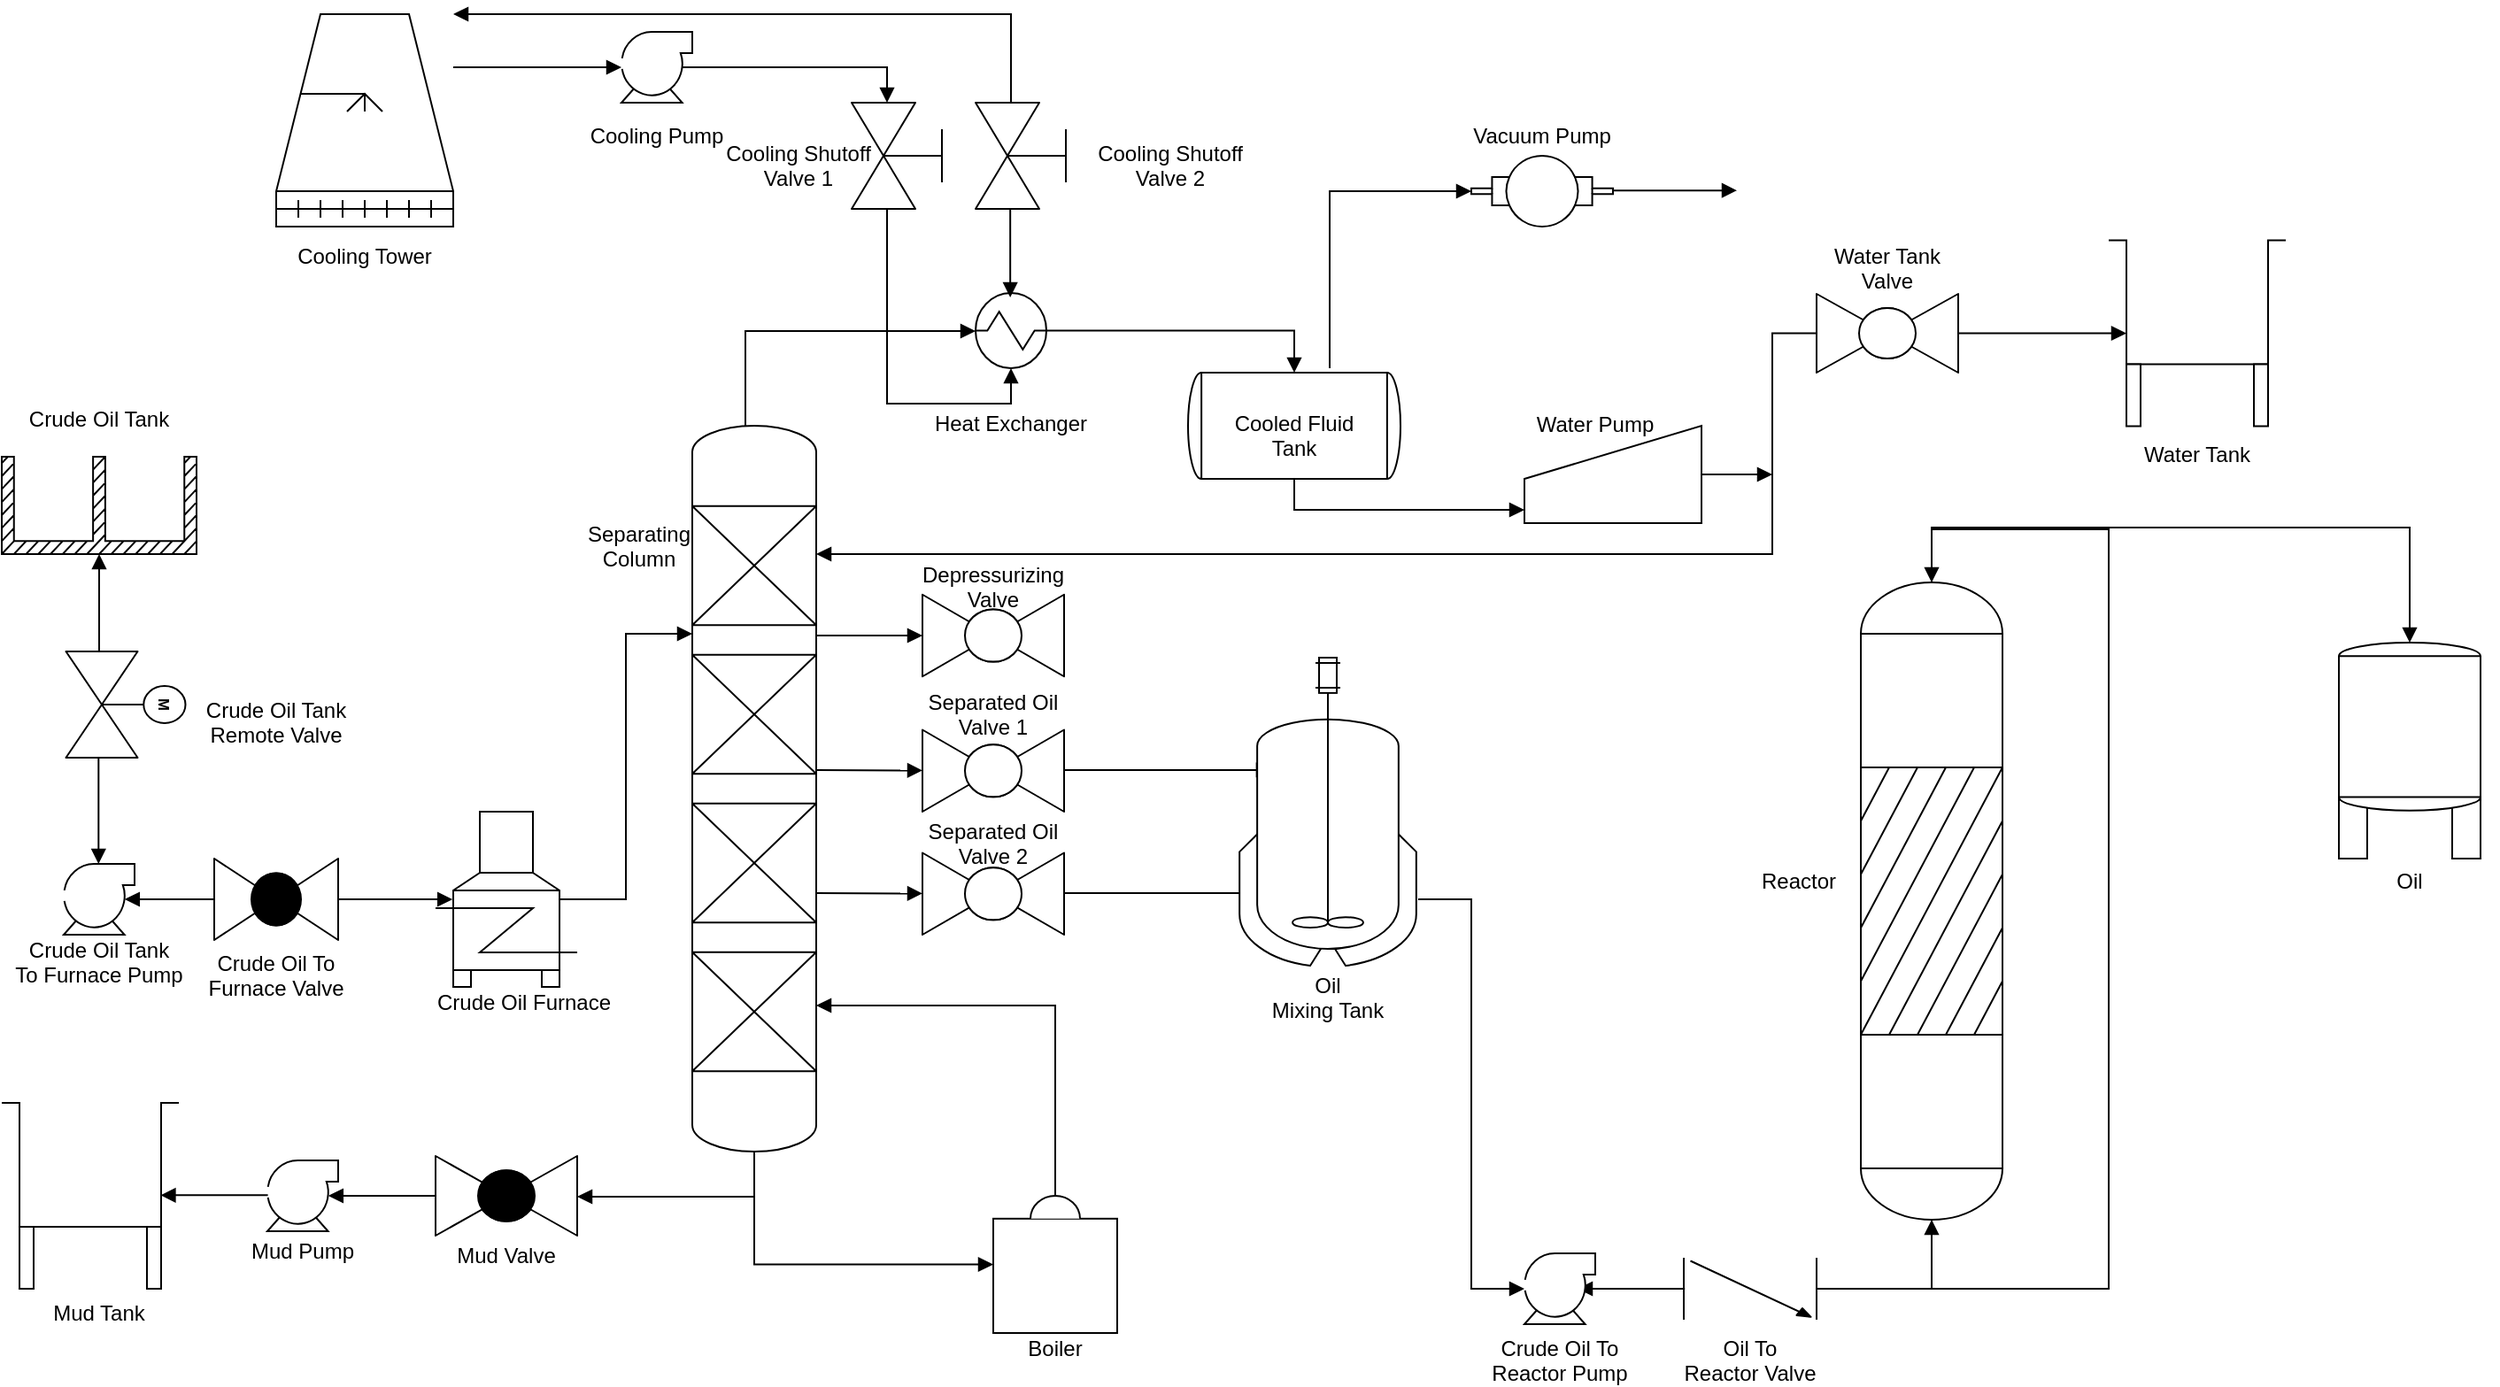 <mxfile version="24.7.14">
  <diagram name="Page-1" id="c086bf0a-3035-ec22-f8d5-a80352446696">
    <mxGraphModel dx="1111" dy="572" grid="1" gridSize="10" guides="1" tooltips="1" connect="1" arrows="1" fold="1" page="1" pageScale="1" pageWidth="1169" pageHeight="826" background="none" math="0" shadow="0">
      <root>
        <mxCell id="0" />
        <mxCell id="1" parent="0" />
        <mxCell id="40" value="" style="endArrow=block;entryX=0.86;entryY=0.5;entryPerimeter=0;rounded=0;endFill=1" parent="1" edge="1">
          <mxGeometry relative="1" as="geometry">
            <mxPoint x="970.6" y="750.0" as="sourcePoint" />
            <mxPoint x="910.0" y="750.0" as="targetPoint" />
          </mxGeometry>
        </mxCell>
        <mxCell id="2" value="" style="verticalAlign=top;strokeWidth=1;shape=mxgraph.pid.misc.cooling_tower_(wet-dry,_natural_draught);" parent="1" vertex="1">
          <mxGeometry x="175" y="30" width="100" height="120" as="geometry" />
        </mxCell>
        <mxCell id="3" value="" style="shape=mxgraph.pid.compressors.centrifugal_compressor;fillColor=#ffffff;strokeColor=#000000" parent="1" vertex="1">
          <mxGeometry x="370" y="40" width="40" height="40" as="geometry" />
        </mxCell>
        <mxCell id="4" value="" style="fillColor=#ffffff;strokeWidth=1;shape=mxgraph.pid2valves.valve;valveType=gate;actuator=man;rotation=90" parent="1" vertex="1">
          <mxGeometry x="500" y="80" width="60" height="60" as="geometry" />
        </mxCell>
        <mxCell id="5" value="" style="fillColor=#ffffff;strokeWidth=1;shape=mxgraph.pid2valves.valve;valveType=gate;actuator=man;rotation=90" parent="1" vertex="1">
          <mxGeometry x="570" y="80" width="60" height="60" as="geometry" />
        </mxCell>
        <mxCell id="6" value="" style="shape=mxgraph.pid.heat_exchangers.shell_and_tube_heat_exchanger_1;fillColor=#ffffff;strokeColor=#000000" parent="1" vertex="1">
          <mxGeometry x="570.0" y="187.5" width="40.0" height="42.5" as="geometry" />
        </mxCell>
        <mxCell id="7" value="" style="shape=mxgraph.pid.vessels.drum_or_condenser;fillColor=#ffffff;strokeColor=#000000" parent="1" vertex="1">
          <mxGeometry x="690" y="232.5" width="120" height="60" as="geometry" />
        </mxCell>
        <mxCell id="8" value="" style="shape=mxgraph.pid.pumps.vacuum_pump;fillColor=#ffffff;strokeColor=#000000" parent="1" vertex="1">
          <mxGeometry x="850" y="110.0" width="80" height="40.0" as="geometry" />
        </mxCell>
        <mxCell id="9" value="" style="shape=mxgraph.pid.pumps.gas_compressor;fillColor=#ffffff;strokeColor=#000000" parent="1" vertex="1">
          <mxGeometry x="880.0" y="262.5" width="100" height="55" as="geometry" />
        </mxCell>
        <mxCell id="10" value="" style="fillColor=#ffffff;strokeWidth=1;shape=mxgraph.pid2valves.valve;valveType=ball" parent="1" vertex="1">
          <mxGeometry x="1045" y="188.0" width="80" height="44.5" as="geometry" />
        </mxCell>
        <mxCell id="12" value="" style="shape=mxgraph.pid.vessels.vessel_(dished_ends,_legs);fillColor=#ffffff;strokeColor=#000000" parent="1" vertex="1">
          <mxGeometry x="1340" y="385.0" width="80" height="122" as="geometry" />
        </mxCell>
        <mxCell id="13" value="" style="fillColor=#ffffff;shape=mxgraph.pid2misc.column;columnType=fixed" parent="1" vertex="1">
          <mxGeometry x="410.0" y="262.5" width="70.0" height="410" as="geometry" />
        </mxCell>
        <mxCell id="16" value="" style="fillColor=#ffffff;strokeWidth=1;shape=mxgraph.pid2valves.valve;valveType=ball" parent="1" vertex="1">
          <mxGeometry x="540.0" y="503.75" width="80" height="46.25" as="geometry" />
        </mxCell>
        <mxCell id="18" value="" style="shape=mxgraph.pid.compressors.centrifugal_compressor;fillColor=#ffffff;strokeColor=#000000" parent="1" vertex="1">
          <mxGeometry x="170.0" y="677.5" width="40" height="40" as="geometry" />
        </mxCell>
        <mxCell id="19" value="" style="fillColor=#ffffff;strokeWidth=1;shape=mxgraph.pid2valves.valve;valveType=check;" parent="1" vertex="1">
          <mxGeometry x="970.0" y="732.5" width="75.0" height="35.0" as="geometry" />
        </mxCell>
        <mxCell id="20" value="" style="shape=mxgraph.pid.vessels.furnace;fillColor=#ffffff;strokeColor=#000000" parent="1" vertex="1">
          <mxGeometry x="265.0" y="480.5" width="80" height="99" as="geometry" />
        </mxCell>
        <mxCell id="21" value="" style="shape=mxgraph.pid.vessels.reactor;fillColor=#ffffff;strokeColor=#000000" parent="1" vertex="1">
          <mxGeometry x="1070" y="351.0" width="80" height="360.0" as="geometry" />
        </mxCell>
        <mxCell id="22" value="" style="shape=mxgraph.pid.vessels.container,_tank,_cistern_(legs);fillColor=#ffffff;strokeColor=#000000" parent="1" vertex="1">
          <mxGeometry x="1210" y="157.75" width="100" height="105" as="geometry" />
        </mxCell>
        <mxCell id="23" value="" style="shape=mxgraph.pid.vessels.double_concrete_tank;fillColor=#ffffff;strokeColor=#000000" parent="1" vertex="1">
          <mxGeometry x="20" y="280" width="110" height="55" as="geometry" />
        </mxCell>
        <mxCell id="24" value="" style="shape=mxgraph.pid.vessels.container,_tank,_cistern_(legs);fillColor=#ffffff;strokeColor=#000000" parent="1" vertex="1">
          <mxGeometry x="20.0" y="645.0" width="100" height="105" as="geometry" />
        </mxCell>
        <mxCell id="25" value="" style="shape=mxgraph.pid.compressors.centrifugal_compressor;fillColor=#ffffff;strokeColor=#000000" parent="1" vertex="1">
          <mxGeometry x="55.0" y="510.0" width="40" height="40" as="geometry" />
        </mxCell>
        <mxCell id="26" value="" style="verticalAlign=top;strokeWidth=1;shape=mxgraph.pid.misc.boiler_(dome);" parent="1" vertex="1">
          <mxGeometry x="580.0" y="697.5" width="70" height="77.5" as="geometry" />
        </mxCell>
        <mxCell id="27" value="" style="fillColor=#ffffff;strokeWidth=1;shape=mxgraph.pid2valves.valve;valveType=globe" parent="1" vertex="1">
          <mxGeometry x="140.0" y="507.0" width="70" height="46" as="geometry" />
        </mxCell>
        <mxCell id="28" value="" style="fillColor=#ffffff;strokeWidth=1;shape=mxgraph.pid2valves.valve;valveType=globe" parent="1" vertex="1">
          <mxGeometry x="265.0" y="675.0" width="80" height="45" as="geometry" />
        </mxCell>
        <mxCell id="29" value="" style="fillColor=#ffffff;strokeWidth=1;shape=mxgraph.pid2valves.valve;valveType=gate;actuator=motor;rotation=90" parent="1" vertex="1">
          <mxGeometry x="60" y="386.25" width="60" height="67.5" as="geometry" />
        </mxCell>
        <mxCell id="30" value="" style="endArrow=block;rounded=0;endFill=1" parent="1" target="23" edge="1">
          <mxGeometry relative="1" as="geometry">
            <mxPoint x="75" y="390" as="sourcePoint" />
          </mxGeometry>
        </mxCell>
        <mxCell id="33" value="" style="endArrow=block;rounded=0;endFill=1" parent="1" edge="1">
          <mxGeometry relative="1" as="geometry">
            <mxPoint x="74.653" y="450.0" as="sourcePoint" />
            <mxPoint x="74.653" y="510.0" as="targetPoint" />
          </mxGeometry>
        </mxCell>
        <mxCell id="36" value="" style="endArrow=block;entryX=0.86;entryY=0.5;entryPerimeter=0;rounded=0;endFill=1" parent="1" source="27" target="25" edge="1">
          <mxGeometry relative="1" as="geometry">
            <mxPoint x="140.0" y="530" as="sourcePoint" />
            <mxPoint x="90.0" y="530" as="targetPoint" />
          </mxGeometry>
        </mxCell>
        <mxCell id="37" value="" style="endArrow=block;entryX=0.12;entryY=0.5;entryPerimeter=0;rounded=0;endFill=1" parent="1" source="27" target="20" edge="1">
          <mxGeometry relative="1" as="geometry" />
        </mxCell>
        <mxCell id="38" value="" style="edgeStyle=elbowEdgeStyle;elbow=horizontal;exitX=0.88;exitY=0.5;exitPerimeter=0;rounded=0;endArrow=block;endFill=1" parent="1" source="20" edge="1">
          <mxGeometry width="100" height="100" relative="1" as="geometry">
            <mxPoint x="260" y="450" as="sourcePoint" />
            <mxPoint x="410" y="380" as="targetPoint" />
          </mxGeometry>
        </mxCell>
        <mxCell id="39" value="" style="edgeStyle=segmentEdgeStyle;rounded=0;endArrow=block;endFill=1" parent="1" source="13" target="28" edge="1">
          <mxGeometry width="100" height="100" relative="1" as="geometry">
            <mxPoint x="410" y="780" as="sourcePoint" />
            <mxPoint x="510" y="680" as="targetPoint" />
            <Array as="points">
              <mxPoint x="445" y="698" />
            </Array>
          </mxGeometry>
        </mxCell>
        <mxCell id="43" value="" style="endArrow=block;entryX=0.86;entryY=0.5;entryPerimeter=0;rounded=0;endFill=1" parent="1" edge="1">
          <mxGeometry relative="1" as="geometry">
            <mxPoint x="170.3" y="697.153" as="sourcePoint" />
            <mxPoint x="109.7" y="697.153" as="targetPoint" />
          </mxGeometry>
        </mxCell>
        <mxCell id="44" value="" style="edgeStyle=elbowEdgeStyle;elbow=horizontal;rounded=0;endArrow=block;endFill=1" parent="1" source="13" target="26" edge="1">
          <mxGeometry width="100" height="100" relative="1" as="geometry">
            <mxPoint x="450" y="800" as="sourcePoint" />
            <mxPoint x="550" y="700" as="targetPoint" />
            <Array as="points">
              <mxPoint x="445" y="630" />
            </Array>
          </mxGeometry>
        </mxCell>
        <mxCell id="45" value="" style="edgeStyle=segmentEdgeStyle;exitX=0.5;exitY=0;exitPerimeter=0;rounded=0;endArrow=block;endFill=1" parent="1" source="26" target="13" edge="1">
          <mxGeometry width="100" height="100" relative="1" as="geometry">
            <mxPoint x="510" y="610" as="sourcePoint" />
            <mxPoint x="610" y="510" as="targetPoint" />
            <Array as="points">
              <mxPoint x="615" y="590" />
            </Array>
          </mxGeometry>
        </mxCell>
        <mxCell id="46" value="" style="fillColor=#ffffff;strokeWidth=1;shape=mxgraph.pid2valves.valve;valveType=ball" parent="1" vertex="1">
          <mxGeometry x="540" y="434.25" width="80" height="46.25" as="geometry" />
        </mxCell>
        <mxCell id="47" value="" style="fillColor=#ffffff;strokeWidth=1;shape=mxgraph.pid2valves.valve;valveType=ball" parent="1" vertex="1">
          <mxGeometry x="540" y="357.875" width="80" height="46.25" as="geometry" />
        </mxCell>
        <mxCell id="50" value="" style="endArrow=block;rounded=0;endFill=1" parent="1" target="16" edge="1">
          <mxGeometry relative="1" as="geometry">
            <mxPoint x="480.0" y="526.528" as="sourcePoint" />
            <mxPoint x="544.6" y="526.528" as="targetPoint" />
          </mxGeometry>
        </mxCell>
        <mxCell id="51" value="" style="endArrow=block;rounded=0;endFill=1" parent="1" target="46" edge="1">
          <mxGeometry relative="1" as="geometry">
            <mxPoint x="480.0" y="457.028" as="sourcePoint" />
            <mxPoint x="544.6" y="457.028" as="targetPoint" />
          </mxGeometry>
        </mxCell>
        <mxCell id="52" value="" style="endArrow=block;rounded=0;endFill=1" parent="1" target="47" edge="1">
          <mxGeometry relative="1" as="geometry">
            <mxPoint x="480.0" y="381" as="sourcePoint" />
            <mxPoint x="544.6" y="381" as="targetPoint" />
          </mxGeometry>
        </mxCell>
        <mxCell id="53" value="" style="endArrow=block;rounded=0;endFill=1" parent="1" edge="1">
          <mxGeometry relative="1" as="geometry">
            <mxPoint x="620.0" y="526.528" as="sourcePoint" />
            <mxPoint x="730.0" y="526.528" as="targetPoint" />
          </mxGeometry>
        </mxCell>
        <mxCell id="54" value="" style="endArrow=block;rounded=0;endFill=1" parent="1" edge="1">
          <mxGeometry relative="1" as="geometry">
            <mxPoint x="620" y="456.944" as="sourcePoint" />
            <mxPoint x="736.944" y="456.944" as="targetPoint" />
          </mxGeometry>
        </mxCell>
        <mxCell id="17" value="" style="shape=mxgraph.pid.vessels.jacketed_mixing_vessel;fillColor=#ffffff;strokeColor=#000000" parent="1" vertex="1">
          <mxGeometry x="719" y="393.5" width="100" height="174" as="geometry" />
        </mxCell>
        <mxCell id="55" value="" style="shape=mxgraph.pid.compressors.centrifugal_compressor;fillColor=#ffffff;strokeColor=#000000" parent="1" vertex="1">
          <mxGeometry x="880.0" y="730.0" width="40" height="40" as="geometry" />
        </mxCell>
        <mxCell id="56" value="" style="edgeStyle=elbowEdgeStyle;elbow=horizontal;rounded=0;endArrow=block;endFill=1" parent="1" target="55" edge="1">
          <mxGeometry width="100" height="100" relative="1" as="geometry">
            <mxPoint x="820" y="530" as="sourcePoint" />
            <mxPoint x="850" y="600" as="targetPoint" />
          </mxGeometry>
        </mxCell>
        <mxCell id="57" value="" style="endArrow=block;entryX=0.86;entryY=0.5;entryPerimeter=0;rounded=0;endFill=1" parent="1" edge="1">
          <mxGeometry relative="1" as="geometry">
            <mxPoint x="265" y="697.5" as="sourcePoint" />
            <mxPoint x="204.4" y="697.5" as="targetPoint" />
          </mxGeometry>
        </mxCell>
        <mxCell id="58" value="" style="edgeStyle=segmentEdgeStyle;rounded=0;endArrow=block;endFill=1" parent="1" source="19" target="21" edge="1">
          <mxGeometry width="100" height="100" relative="1" as="geometry">
            <mxPoint x="1170" y="770" as="sourcePoint" />
            <mxPoint x="1270" y="670" as="targetPoint" />
          </mxGeometry>
        </mxCell>
        <mxCell id="59" value="" style="edgeStyle=orthogonalEdgeStyle;rounded=0;endArrow=block;endFill=1" parent="1" edge="1">
          <mxGeometry width="100" height="100" relative="1" as="geometry">
            <mxPoint x="1110" y="711" as="sourcePoint" />
            <mxPoint x="1110" y="351.0" as="targetPoint" />
            <Array as="points">
              <mxPoint x="1110" y="750" />
              <mxPoint x="1210" y="750" />
              <mxPoint x="1210" y="321" />
              <mxPoint x="1110" y="321" />
            </Array>
          </mxGeometry>
        </mxCell>
        <mxCell id="62" value="" style="edgeStyle=elbowEdgeStyle;elbow=vertical;rounded=0;endArrow=block;endFill=1" parent="1" source="2" target="3" edge="1">
          <mxGeometry width="100" height="100" relative="1" as="geometry">
            <mxPoint x="270" y="280" as="sourcePoint" />
            <mxPoint x="370" y="180" as="targetPoint" />
          </mxGeometry>
        </mxCell>
        <mxCell id="64" value="" style="edgeStyle=segmentEdgeStyle;exitX=0.86;exitY=0.5;exitPerimeter=0;rounded=0;endArrow=block;endFill=1" parent="1" source="3" edge="1">
          <mxGeometry width="100" height="100" relative="1" as="geometry">
            <mxPoint x="330" y="210" as="sourcePoint" />
            <mxPoint x="520" y="80" as="targetPoint" />
          </mxGeometry>
        </mxCell>
        <mxCell id="65" value="" style="edgeStyle=segmentEdgeStyle;rounded=0;endArrow=block;endFill=1" parent="1" target="2" edge="1">
          <mxGeometry width="100" height="100" relative="1" as="geometry">
            <mxPoint x="590" y="80" as="sourcePoint" />
            <mxPoint x="800" y="50" as="targetPoint" />
            <Array as="points">
              <mxPoint x="590" y="30" />
            </Array>
          </mxGeometry>
        </mxCell>
        <mxCell id="66" value="" style="edgeStyle=none;rounded=0;endArrow=block;endFill=1" parent="1" edge="1">
          <mxGeometry width="100" height="100" relative="1" as="geometry">
            <mxPoint x="589.583" y="140" as="sourcePoint" />
            <mxPoint x="589.583" y="190" as="targetPoint" />
          </mxGeometry>
        </mxCell>
        <mxCell id="68" value="" style="edgeStyle=elbowEdgeStyle;elbow=vertical;rounded=0;endArrow=block;endFill=1" parent="1" target="6" edge="1">
          <mxGeometry width="100" height="100" relative="1" as="geometry">
            <mxPoint x="520" y="140" as="sourcePoint" />
            <mxPoint x="590" y="230" as="targetPoint" />
            <Array as="points">
              <mxPoint x="550" y="250" />
            </Array>
          </mxGeometry>
        </mxCell>
        <mxCell id="70" value="" style="edgeStyle=segmentEdgeStyle;rounded=0;endArrow=block;endFill=1" parent="1" target="6" edge="1">
          <mxGeometry width="100" height="100" relative="1" as="geometry">
            <mxPoint x="440" y="262.5" as="sourcePoint" />
            <mxPoint x="540" y="162.5" as="targetPoint" />
            <Array as="points">
              <mxPoint x="440" y="209" />
            </Array>
          </mxGeometry>
        </mxCell>
        <mxCell id="71" value="" style="edgeStyle=segmentEdgeStyle;rounded=0;endArrow=block;endFill=1" parent="1" source="6" target="7" edge="1">
          <mxGeometry width="100" height="100" relative="1" as="geometry">
            <mxPoint x="670" y="150" as="sourcePoint" />
            <mxPoint x="770" y="50" as="targetPoint" />
          </mxGeometry>
        </mxCell>
        <mxCell id="72" value="" style="edgeStyle=segmentEdgeStyle;rounded=0;endArrow=block;endFill=1" parent="1" target="8" edge="1">
          <mxGeometry width="100" height="100" relative="1" as="geometry">
            <mxPoint x="770" y="230" as="sourcePoint" />
            <mxPoint x="770" y="40" as="targetPoint" />
            <Array as="points">
              <mxPoint x="770" y="130" />
            </Array>
          </mxGeometry>
        </mxCell>
        <mxCell id="73" value="" style="edgeStyle=none;rounded=0;endArrow=block;endFill=1" parent="1" edge="1">
          <mxGeometry width="100" height="100" relative="1" as="geometry">
            <mxPoint x="930" y="129.583" as="sourcePoint" />
            <mxPoint x="1000" y="129.583" as="targetPoint" />
          </mxGeometry>
        </mxCell>
        <mxCell id="74" value="" style="edgeStyle=elbowEdgeStyle;elbow=horizontal;rounded=0;endArrow=block;endFill=1" parent="1" source="10" edge="1">
          <mxGeometry width="100" height="100" relative="1" as="geometry">
            <mxPoint x="1030.0" y="215" as="sourcePoint" />
            <mxPoint x="480.0" y="335" as="targetPoint" />
            <Array as="points">
              <mxPoint x="1020" y="270" />
            </Array>
          </mxGeometry>
        </mxCell>
        <mxCell id="75" value="" style="edgeStyle=segmentEdgeStyle;rounded=0;endArrow=block;endFill=1" parent="1" source="7" edge="1">
          <mxGeometry width="100" height="100" relative="1" as="geometry">
            <mxPoint x="660" y="130" as="sourcePoint" />
            <mxPoint x="880" y="310" as="targetPoint" />
            <Array as="points">
              <mxPoint x="750" y="310" />
            </Array>
          </mxGeometry>
        </mxCell>
        <mxCell id="76" value="" style="edgeStyle=none;rounded=0;endArrow=block;endFill=1" parent="1" source="9" edge="1">
          <mxGeometry width="100" height="100" relative="1" as="geometry">
            <mxPoint x="890" y="270" as="sourcePoint" />
            <mxPoint x="1020" y="290.0" as="targetPoint" />
          </mxGeometry>
        </mxCell>
        <mxCell id="77" value="" style="edgeStyle=elbowEdgeStyle;elbow=vertical;rounded=0;endArrow=block;endFill=1" parent="1" source="21" target="12" edge="1">
          <mxGeometry width="100" height="100" relative="1" as="geometry">
            <mxPoint x="1220" y="430" as="sourcePoint" />
            <mxPoint x="1320" y="330" as="targetPoint" />
            <Array as="points">
              <mxPoint x="1250" y="320" />
            </Array>
          </mxGeometry>
        </mxCell>
        <mxCell id="78" value="" style="edgeStyle=none;rounded=0;endArrow=block;endFill=1" parent="1" source="10" edge="1">
          <mxGeometry width="100" height="100" relative="1" as="geometry">
            <mxPoint x="1100" y="130" as="sourcePoint" />
            <mxPoint x="1220" y="210.25" as="targetPoint" />
          </mxGeometry>
        </mxCell>
        <mxCell id="79" value="Cooling Tower" style="text;spacingTop=-5;align=center" parent="1" vertex="1">
          <mxGeometry x="175" y="157.75" width="100" height="20" as="geometry" />
        </mxCell>
        <mxCell id="80" value="Cooling Pump" style="text;spacingTop=-5;align=center" parent="1" vertex="1">
          <mxGeometry x="340" y="90" width="100" height="20" as="geometry" />
        </mxCell>
        <mxCell id="81" value="Heat Exchanger" style="text;spacingTop=-5;align=center" parent="1" vertex="1">
          <mxGeometry x="540" y="252.5" width="100" height="20" as="geometry" />
        </mxCell>
        <mxCell id="82" value="Cooled Fluid&#xa;Tank" style="text;spacingTop=-5;align=center" parent="1" vertex="1">
          <mxGeometry x="700" y="252.5" width="100" height="20" as="geometry" />
        </mxCell>
        <mxCell id="83" value="Cooling Shutoff &#xa;Valve 1" style="text;spacingTop=-5;align=center" parent="1" vertex="1">
          <mxGeometry x="420" y="100" width="100" height="20" as="geometry" />
        </mxCell>
        <mxCell id="84" value="Cooling Shutoff &#xa;Valve 2" style="text;spacingTop=-5;align=center" parent="1" vertex="1">
          <mxGeometry x="630" y="100" width="100" height="20" as="geometry" />
        </mxCell>
        <mxCell id="85" value="Vacuum Pump" style="text;spacingTop=-5;align=center" parent="1" vertex="1">
          <mxGeometry x="840" y="90" width="100" height="20" as="geometry" />
        </mxCell>
        <mxCell id="86" value="Water Tank" style="text;spacingTop=-5;align=center" parent="1" vertex="1">
          <mxGeometry x="1210" y="270.0" width="100" height="20" as="geometry" />
        </mxCell>
        <mxCell id="87" value="Oil" style="text;spacingTop=-5;align=center" parent="1" vertex="1">
          <mxGeometry x="1330" y="511.0" width="100" height="20" as="geometry" />
        </mxCell>
        <mxCell id="88" value="Reactor" style="text;spacingTop=-5;align=center" parent="1" vertex="1">
          <mxGeometry x="985" y="511.0" width="100" height="20" as="geometry" />
        </mxCell>
        <mxCell id="89" value="Water Tank&#xa;Valve" style="text;spacingTop=-5;align=center" parent="1" vertex="1">
          <mxGeometry x="1035" y="157.75" width="100" height="20" as="geometry" />
        </mxCell>
        <mxCell id="90" value="Water Pump" style="text;spacingTop=-5;align=center" parent="1" vertex="1">
          <mxGeometry x="870" y="252.75" width="100" height="20" as="geometry" />
        </mxCell>
        <mxCell id="91" value="Mud Valve" style="text;spacingTop=-5;align=center" parent="1" vertex="1">
          <mxGeometry x="255" y="722.5" width="100" height="20" as="geometry" />
        </mxCell>
        <mxCell id="92" value="Mud Pump" style="text;spacingTop=-5;align=center" parent="1" vertex="1">
          <mxGeometry x="140.0" y="720.0" width="100" height="20" as="geometry" />
        </mxCell>
        <mxCell id="93" value="Mud Tank" style="text;spacingTop=-5;align=center" parent="1" vertex="1">
          <mxGeometry x="25" y="755.0" width="100" height="20" as="geometry" />
        </mxCell>
        <mxCell id="94" value="Crude Oil Furnace" style="text;spacingTop=-5;align=center" parent="1" vertex="1">
          <mxGeometry x="265" y="579.5" width="100" height="20" as="geometry" />
        </mxCell>
        <mxCell id="95" value="Crude Oil Tank" style="text;spacingTop=-5;align=center" parent="1" vertex="1">
          <mxGeometry x="25" y="250.0" width="100" height="20" as="geometry" />
        </mxCell>
        <mxCell id="96" value="Crude Oil Tank&#xa;Remote Valve" style="text;spacingTop=-5;align=center" parent="1" vertex="1">
          <mxGeometry x="125" y="414.25" width="100" height="20" as="geometry" />
        </mxCell>
        <mxCell id="97" value="Crude Oil To &#xa;Furnace Valve" style="text;spacingTop=-5;align=center" parent="1" vertex="1">
          <mxGeometry x="125" y="557.5" width="100" height="20" as="geometry" />
        </mxCell>
        <mxCell id="98" value="Crude Oil Tank&#xa;To Furnace Pump" style="text;spacingTop=-5;align=center" parent="1" vertex="1">
          <mxGeometry x="25" y="550.0" width="100" height="20" as="geometry" />
        </mxCell>
        <mxCell id="99" value="Boiler" style="text;spacingTop=-5;align=center" parent="1" vertex="1">
          <mxGeometry x="565" y="775.0" width="100" height="20" as="geometry" />
        </mxCell>
        <mxCell id="100" value="Separating&#xa;Column" style="text;spacingTop=-5;align=center" parent="1" vertex="1">
          <mxGeometry x="330" y="315.0" width="100" height="20" as="geometry" />
        </mxCell>
        <mxCell id="101" value="Depressurizing&#xa;Valve" style="text;spacingTop=-5;align=center" parent="1" vertex="1">
          <mxGeometry x="530" y="337.875" width="100" height="20" as="geometry" />
        </mxCell>
        <mxCell id="102" value="Separated Oil&#xa;Valve 1" style="text;spacingTop=-5;align=center" parent="1" vertex="1">
          <mxGeometry x="530" y="410" width="100" height="24.25" as="geometry" />
        </mxCell>
        <mxCell id="103" value="Separated Oil&#xa;Valve 2" style="text;spacingTop=-5;align=center" parent="1" vertex="1">
          <mxGeometry x="530" y="482.75" width="100" height="24.25" as="geometry" />
        </mxCell>
        <mxCell id="104" value="Oil&#xa;Mixing Tank" style="text;spacingTop=-5;align=center" parent="1" vertex="1">
          <mxGeometry x="719" y="570" width="100" height="20" as="geometry" />
        </mxCell>
        <mxCell id="105" value="Crude Oil To&#xa;Reactor Pump" style="text;spacingTop=-5;align=center" parent="1" vertex="1">
          <mxGeometry x="850" y="775.0" width="100" height="20" as="geometry" />
        </mxCell>
        <mxCell id="106" value="Oil To &#xa;Reactor Valve" style="text;spacingTop=-5;align=center" parent="1" vertex="1">
          <mxGeometry x="957.5" y="775.0" width="100" height="20" as="geometry" />
        </mxCell>
      </root>
    </mxGraphModel>
  </diagram>
</mxfile>
